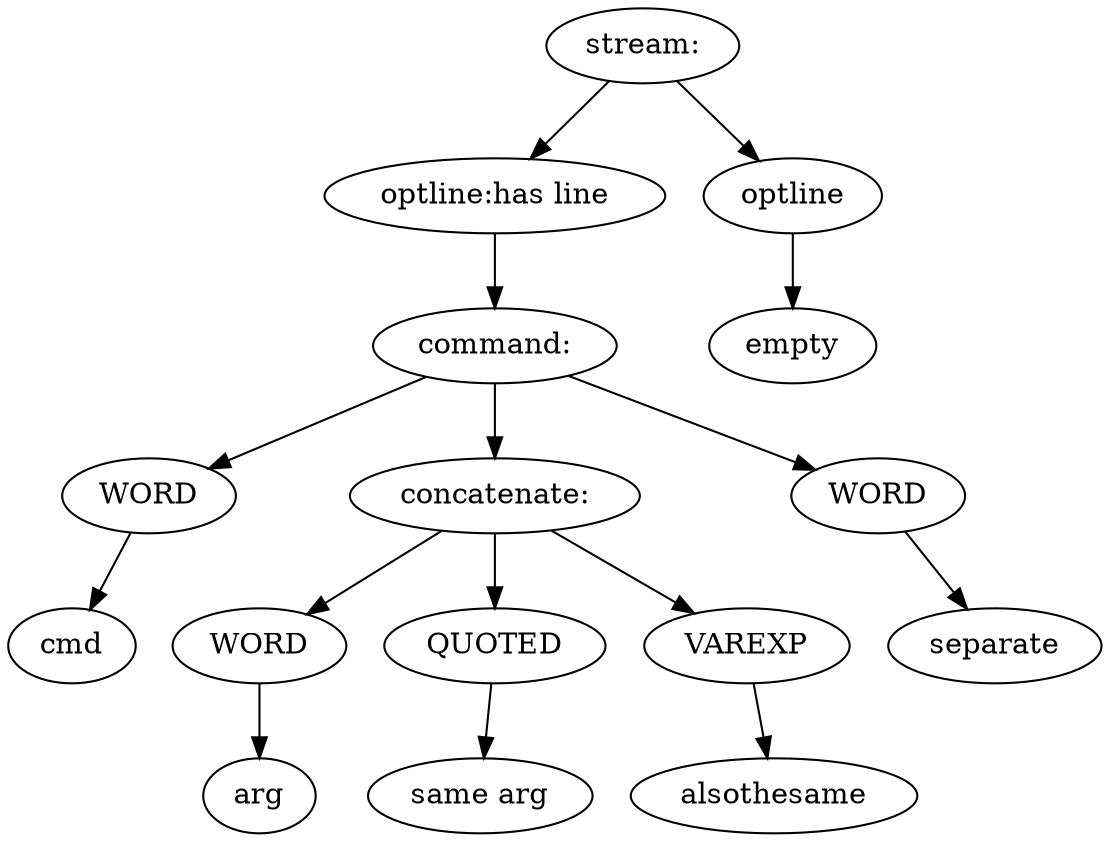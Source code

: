 digraph {
1 [label="stream:"];
1 -> 2;
2 [label="optline:has line"];
2 -> 3;
3 [label="command:"];
3 -> 4;
4 [label="WORD"];
WORD4 [label="cmd"];
4 -> WORD4;
3 -> 5;
5 [label="concatenate:"];
5 -> 6;
6 [label="WORD"];
WORD6 [label="arg"];
6 -> WORD6;
5 -> 7;
7 [label="QUOTED"];
QUOTED7 [label="same arg"];
7 -> QUOTED7;
5 -> 8;
8 [label="VAREXP"];
VAREXP8 [label="alsothesame"];
8 -> VAREXP8;
3 -> 9;
9 [label="WORD"];
WORD9 [label="separate"];
9 -> WORD9;
1 -> 10;
10 [label="optline"];
optline10 [label="empty"];
10 -> optline10;
}
